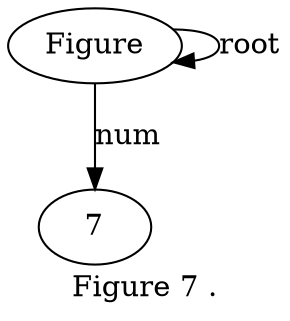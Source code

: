 digraph "Figure 7 ." {
label="Figure 7 .";
Figure1 [style=filled, fillcolor=white, label=Figure];
Figure1 -> Figure1  [label=root];
72 [style=filled, fillcolor=white, label=7];
Figure1 -> 72  [label=num];
}
